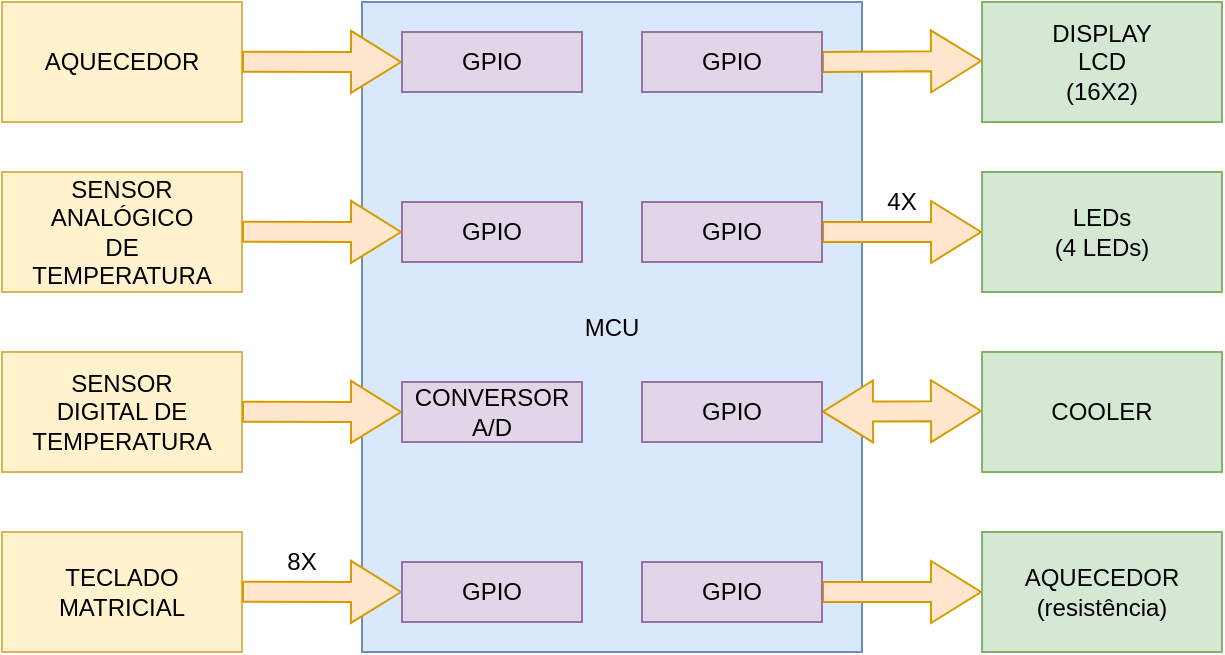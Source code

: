 <mxfile version="26.1.0">
  <diagram id="C5RBs43oDa-KdzZeNtuy" name="Page-1">
    <mxGraphModel dx="878" dy="474" grid="1" gridSize="10" guides="1" tooltips="1" connect="1" arrows="1" fold="1" page="1" pageScale="1" pageWidth="827" pageHeight="1169" math="0" shadow="0">
      <root>
        <mxCell id="WIyWlLk6GJQsqaUBKTNV-0" />
        <mxCell id="WIyWlLk6GJQsqaUBKTNV-1" parent="WIyWlLk6GJQsqaUBKTNV-0" />
        <mxCell id="MjtRGKhWRoxEsT1AYiHd-0" value="" style="rounded=0;whiteSpace=wrap;html=1;fillColor=#dae8fc;strokeColor=#6c8ebf;" vertex="1" parent="WIyWlLk6GJQsqaUBKTNV-1">
          <mxGeometry x="330" y="35" width="250" height="325" as="geometry" />
        </mxCell>
        <mxCell id="MjtRGKhWRoxEsT1AYiHd-2" value="" style="rounded=0;whiteSpace=wrap;html=1;fillColor=#fff2cc;strokeColor=#d6b656;" vertex="1" parent="WIyWlLk6GJQsqaUBKTNV-1">
          <mxGeometry x="150" y="35" width="120" height="60" as="geometry" />
        </mxCell>
        <mxCell id="MjtRGKhWRoxEsT1AYiHd-3" value="MCU" style="text;html=1;align=center;verticalAlign=middle;whiteSpace=wrap;rounded=0;" vertex="1" parent="WIyWlLk6GJQsqaUBKTNV-1">
          <mxGeometry x="425" y="182.5" width="60" height="30" as="geometry" />
        </mxCell>
        <mxCell id="MjtRGKhWRoxEsT1AYiHd-4" value="AQUECEDOR" style="text;html=1;align=center;verticalAlign=middle;whiteSpace=wrap;rounded=0;" vertex="1" parent="WIyWlLk6GJQsqaUBKTNV-1">
          <mxGeometry x="180" y="50" width="60" height="30" as="geometry" />
        </mxCell>
        <mxCell id="MjtRGKhWRoxEsT1AYiHd-5" value="" style="rounded=0;whiteSpace=wrap;html=1;fillColor=#d5e8d4;strokeColor=#82b366;" vertex="1" parent="WIyWlLk6GJQsqaUBKTNV-1">
          <mxGeometry x="640" y="210" width="120" height="60" as="geometry" />
        </mxCell>
        <mxCell id="MjtRGKhWRoxEsT1AYiHd-6" value="COOLER" style="text;html=1;align=center;verticalAlign=middle;whiteSpace=wrap;rounded=0;" vertex="1" parent="WIyWlLk6GJQsqaUBKTNV-1">
          <mxGeometry x="670" y="225" width="60" height="30" as="geometry" />
        </mxCell>
        <mxCell id="MjtRGKhWRoxEsT1AYiHd-9" value="" style="rounded=0;whiteSpace=wrap;html=1;fillColor=#fff2cc;strokeColor=#d6b656;" vertex="1" parent="WIyWlLk6GJQsqaUBKTNV-1">
          <mxGeometry x="150" y="300" width="120" height="60" as="geometry" />
        </mxCell>
        <mxCell id="MjtRGKhWRoxEsT1AYiHd-10" value="TECLADO&lt;div&gt;MATRICIAL&lt;/div&gt;" style="text;html=1;align=center;verticalAlign=middle;whiteSpace=wrap;rounded=0;" vertex="1" parent="WIyWlLk6GJQsqaUBKTNV-1">
          <mxGeometry x="180" y="315" width="60" height="30" as="geometry" />
        </mxCell>
        <mxCell id="MjtRGKhWRoxEsT1AYiHd-11" value="" style="rounded=0;whiteSpace=wrap;html=1;fillColor=#d5e8d4;strokeColor=#82b366;" vertex="1" parent="WIyWlLk6GJQsqaUBKTNV-1">
          <mxGeometry x="640" y="35" width="120" height="60" as="geometry" />
        </mxCell>
        <mxCell id="MjtRGKhWRoxEsT1AYiHd-12" value="DISPLAY LCD (16X2)" style="text;html=1;align=center;verticalAlign=middle;whiteSpace=wrap;rounded=0;" vertex="1" parent="WIyWlLk6GJQsqaUBKTNV-1">
          <mxGeometry x="670" y="50" width="60" height="30" as="geometry" />
        </mxCell>
        <mxCell id="MjtRGKhWRoxEsT1AYiHd-13" value="" style="rounded=0;whiteSpace=wrap;html=1;fillColor=#d5e8d4;strokeColor=#82b366;" vertex="1" parent="WIyWlLk6GJQsqaUBKTNV-1">
          <mxGeometry x="640" y="120" width="120" height="60" as="geometry" />
        </mxCell>
        <mxCell id="MjtRGKhWRoxEsT1AYiHd-14" value="LEDs&lt;div&gt;(4 LEDs)&lt;/div&gt;" style="text;html=1;align=center;verticalAlign=middle;whiteSpace=wrap;rounded=0;" vertex="1" parent="WIyWlLk6GJQsqaUBKTNV-1">
          <mxGeometry x="670" y="135" width="60" height="30" as="geometry" />
        </mxCell>
        <mxCell id="MjtRGKhWRoxEsT1AYiHd-19" value="" style="rounded=0;whiteSpace=wrap;html=1;fillColor=#d5e8d4;strokeColor=#82b366;" vertex="1" parent="WIyWlLk6GJQsqaUBKTNV-1">
          <mxGeometry x="640" y="300" width="120" height="60" as="geometry" />
        </mxCell>
        <mxCell id="MjtRGKhWRoxEsT1AYiHd-20" value="AQUECEDOR&lt;div&gt;(resistência)&lt;/div&gt;" style="text;html=1;align=center;verticalAlign=middle;whiteSpace=wrap;rounded=0;" vertex="1" parent="WIyWlLk6GJQsqaUBKTNV-1">
          <mxGeometry x="670" y="315" width="60" height="30" as="geometry" />
        </mxCell>
        <mxCell id="MjtRGKhWRoxEsT1AYiHd-23" value="" style="shape=flexArrow;endArrow=classic;html=1;rounded=0;fontSize=12;startSize=8;endSize=8;curved=1;exitX=1;exitY=0.5;exitDx=0;exitDy=0;fillColor=#ffe6cc;strokeColor=#d79b00;entryX=0;entryY=0.5;entryDx=0;entryDy=0;" edge="1" parent="WIyWlLk6GJQsqaUBKTNV-1" target="MjtRGKhWRoxEsT1AYiHd-30">
          <mxGeometry width="50" height="50" relative="1" as="geometry">
            <mxPoint x="270" y="64.88" as="sourcePoint" />
            <mxPoint x="330" y="64.88" as="targetPoint" />
          </mxGeometry>
        </mxCell>
        <mxCell id="MjtRGKhWRoxEsT1AYiHd-24" value="" style="shape=flexArrow;endArrow=classic;html=1;rounded=0;fontSize=12;startSize=8;endSize=8;curved=1;exitX=1;exitY=0.5;exitDx=0;exitDy=0;fillColor=#ffe6cc;strokeColor=#d79b00;entryX=0;entryY=0.5;entryDx=0;entryDy=0;" edge="1" parent="WIyWlLk6GJQsqaUBKTNV-1" target="MjtRGKhWRoxEsT1AYiHd-33">
          <mxGeometry width="50" height="50" relative="1" as="geometry">
            <mxPoint x="270" y="329.88" as="sourcePoint" />
            <mxPoint x="330" y="329.88" as="targetPoint" />
          </mxGeometry>
        </mxCell>
        <mxCell id="MjtRGKhWRoxEsT1AYiHd-25" value="" style="shape=flexArrow;endArrow=classic;html=1;rounded=0;fontSize=12;startSize=8;endSize=8;curved=1;exitX=1;exitY=0.5;exitDx=0;exitDy=0;fillColor=#ffe6cc;strokeColor=#d79b00;" edge="1" parent="WIyWlLk6GJQsqaUBKTNV-1" source="MjtRGKhWRoxEsT1AYiHd-34">
          <mxGeometry width="50" height="50" relative="1" as="geometry">
            <mxPoint x="580" y="330" as="sourcePoint" />
            <mxPoint x="640" y="330" as="targetPoint" />
          </mxGeometry>
        </mxCell>
        <mxCell id="MjtRGKhWRoxEsT1AYiHd-26" value="" style="shape=flexArrow;endArrow=classic;html=1;rounded=0;fontSize=12;startSize=8;endSize=8;curved=1;exitX=1;exitY=0.5;exitDx=0;exitDy=0;fillColor=#ffe6cc;strokeColor=#d79b00;" edge="1" parent="WIyWlLk6GJQsqaUBKTNV-1" source="MjtRGKhWRoxEsT1AYiHd-31">
          <mxGeometry width="50" height="50" relative="1" as="geometry">
            <mxPoint x="580" y="64.5" as="sourcePoint" />
            <mxPoint x="640" y="64.5" as="targetPoint" />
          </mxGeometry>
        </mxCell>
        <mxCell id="MjtRGKhWRoxEsT1AYiHd-27" value="" style="shape=flexArrow;endArrow=classic;html=1;rounded=0;fontSize=12;startSize=8;endSize=8;curved=1;exitX=1;exitY=0.5;exitDx=0;exitDy=0;fillColor=#ffe6cc;strokeColor=#d79b00;" edge="1" parent="WIyWlLk6GJQsqaUBKTNV-1" source="MjtRGKhWRoxEsT1AYiHd-32">
          <mxGeometry width="50" height="50" relative="1" as="geometry">
            <mxPoint x="580" y="150" as="sourcePoint" />
            <mxPoint x="640" y="150" as="targetPoint" />
          </mxGeometry>
        </mxCell>
        <mxCell id="MjtRGKhWRoxEsT1AYiHd-28" value="" style="shape=flexArrow;endArrow=classic;startArrow=classic;html=1;rounded=0;fontSize=12;startSize=8;endSize=8;curved=1;entryX=0;entryY=0.5;entryDx=0;entryDy=0;fillColor=#ffe6cc;strokeColor=#d79b00;" edge="1" parent="WIyWlLk6GJQsqaUBKTNV-1" source="MjtRGKhWRoxEsT1AYiHd-35">
          <mxGeometry width="100" height="100" relative="1" as="geometry">
            <mxPoint x="580" y="239.5" as="sourcePoint" />
            <mxPoint x="640" y="239.5" as="targetPoint" />
          </mxGeometry>
        </mxCell>
        <mxCell id="MjtRGKhWRoxEsT1AYiHd-29" value="" style="rounded=0;whiteSpace=wrap;html=1;" vertex="1" parent="WIyWlLk6GJQsqaUBKTNV-1">
          <mxGeometry x="350" y="50" width="60" height="30" as="geometry" />
        </mxCell>
        <mxCell id="MjtRGKhWRoxEsT1AYiHd-30" value="GPIO" style="text;html=1;align=center;verticalAlign=middle;whiteSpace=wrap;rounded=0;fillColor=#e1d5e7;strokeColor=#9673a6;" vertex="1" parent="WIyWlLk6GJQsqaUBKTNV-1">
          <mxGeometry x="350" y="50" width="90" height="30" as="geometry" />
        </mxCell>
        <mxCell id="MjtRGKhWRoxEsT1AYiHd-31" value="GPIO" style="text;html=1;align=center;verticalAlign=middle;whiteSpace=wrap;rounded=0;fillColor=#e1d5e7;strokeColor=#9673a6;" vertex="1" parent="WIyWlLk6GJQsqaUBKTNV-1">
          <mxGeometry x="470" y="50" width="90" height="30" as="geometry" />
        </mxCell>
        <mxCell id="MjtRGKhWRoxEsT1AYiHd-32" value="GPIO" style="text;html=1;align=center;verticalAlign=middle;whiteSpace=wrap;rounded=0;fillColor=#e1d5e7;strokeColor=#9673a6;" vertex="1" parent="WIyWlLk6GJQsqaUBKTNV-1">
          <mxGeometry x="470" y="135" width="90" height="30" as="geometry" />
        </mxCell>
        <mxCell id="MjtRGKhWRoxEsT1AYiHd-33" value="GPIO" style="text;html=1;align=center;verticalAlign=middle;whiteSpace=wrap;rounded=0;fillColor=#e1d5e7;strokeColor=#9673a6;" vertex="1" parent="WIyWlLk6GJQsqaUBKTNV-1">
          <mxGeometry x="350" y="315" width="90" height="30" as="geometry" />
        </mxCell>
        <mxCell id="MjtRGKhWRoxEsT1AYiHd-34" value="GPIO" style="text;html=1;align=center;verticalAlign=middle;whiteSpace=wrap;rounded=0;fillColor=#e1d5e7;strokeColor=#9673a6;" vertex="1" parent="WIyWlLk6GJQsqaUBKTNV-1">
          <mxGeometry x="470" y="315" width="90" height="30" as="geometry" />
        </mxCell>
        <mxCell id="MjtRGKhWRoxEsT1AYiHd-35" value="GPIO" style="text;html=1;align=center;verticalAlign=middle;whiteSpace=wrap;rounded=0;fillColor=#e1d5e7;strokeColor=#9673a6;" vertex="1" parent="WIyWlLk6GJQsqaUBKTNV-1">
          <mxGeometry x="470" y="225" width="90" height="30" as="geometry" />
        </mxCell>
        <mxCell id="MjtRGKhWRoxEsT1AYiHd-38" value="" style="rounded=0;whiteSpace=wrap;html=1;fillColor=#fff2cc;strokeColor=#d6b656;" vertex="1" parent="WIyWlLk6GJQsqaUBKTNV-1">
          <mxGeometry x="150" y="120" width="120" height="60" as="geometry" />
        </mxCell>
        <mxCell id="MjtRGKhWRoxEsT1AYiHd-39" value="SENSOR ANALÓGICO DE TEMPERATURA" style="text;html=1;align=center;verticalAlign=middle;whiteSpace=wrap;rounded=0;" vertex="1" parent="WIyWlLk6GJQsqaUBKTNV-1">
          <mxGeometry x="180" y="135" width="60" height="30" as="geometry" />
        </mxCell>
        <mxCell id="MjtRGKhWRoxEsT1AYiHd-40" value="" style="shape=flexArrow;endArrow=classic;html=1;rounded=0;fontSize=12;startSize=8;endSize=8;curved=1;exitX=1;exitY=0.5;exitDx=0;exitDy=0;fillColor=#ffe6cc;strokeColor=#d79b00;entryX=0;entryY=0.5;entryDx=0;entryDy=0;" edge="1" parent="WIyWlLk6GJQsqaUBKTNV-1" target="MjtRGKhWRoxEsT1AYiHd-41">
          <mxGeometry width="50" height="50" relative="1" as="geometry">
            <mxPoint x="270" y="149.88" as="sourcePoint" />
            <mxPoint x="330" y="149.88" as="targetPoint" />
          </mxGeometry>
        </mxCell>
        <mxCell id="MjtRGKhWRoxEsT1AYiHd-41" value="GPIO" style="text;html=1;align=center;verticalAlign=middle;whiteSpace=wrap;rounded=0;fillColor=#e1d5e7;strokeColor=#9673a6;" vertex="1" parent="WIyWlLk6GJQsqaUBKTNV-1">
          <mxGeometry x="350" y="135" width="90" height="30" as="geometry" />
        </mxCell>
        <mxCell id="MjtRGKhWRoxEsT1AYiHd-42" value="" style="rounded=0;whiteSpace=wrap;html=1;fillColor=#fff2cc;strokeColor=#d6b656;" vertex="1" parent="WIyWlLk6GJQsqaUBKTNV-1">
          <mxGeometry x="150" y="210" width="120" height="60" as="geometry" />
        </mxCell>
        <mxCell id="MjtRGKhWRoxEsT1AYiHd-43" value="SENSOR DIGITAL DE TEMPERATURA" style="text;html=1;align=center;verticalAlign=middle;whiteSpace=wrap;rounded=0;" vertex="1" parent="WIyWlLk6GJQsqaUBKTNV-1">
          <mxGeometry x="180" y="225" width="60" height="30" as="geometry" />
        </mxCell>
        <mxCell id="MjtRGKhWRoxEsT1AYiHd-44" value="" style="shape=flexArrow;endArrow=classic;html=1;rounded=0;fontSize=12;startSize=8;endSize=8;curved=1;exitX=1;exitY=0.5;exitDx=0;exitDy=0;fillColor=#ffe6cc;strokeColor=#d79b00;entryX=0;entryY=0.5;entryDx=0;entryDy=0;" edge="1" parent="WIyWlLk6GJQsqaUBKTNV-1" target="MjtRGKhWRoxEsT1AYiHd-45">
          <mxGeometry width="50" height="50" relative="1" as="geometry">
            <mxPoint x="270" y="239.88" as="sourcePoint" />
            <mxPoint x="330" y="239.88" as="targetPoint" />
          </mxGeometry>
        </mxCell>
        <mxCell id="MjtRGKhWRoxEsT1AYiHd-45" value="CONVERSOR A/D" style="text;html=1;align=center;verticalAlign=middle;whiteSpace=wrap;rounded=0;fillColor=#e1d5e7;strokeColor=#9673a6;" vertex="1" parent="WIyWlLk6GJQsqaUBKTNV-1">
          <mxGeometry x="350" y="225" width="90" height="30" as="geometry" />
        </mxCell>
        <mxCell id="MjtRGKhWRoxEsT1AYiHd-46" value="4X" style="text;html=1;align=center;verticalAlign=middle;whiteSpace=wrap;rounded=0;" vertex="1" parent="WIyWlLk6GJQsqaUBKTNV-1">
          <mxGeometry x="570" y="120" width="60" height="30" as="geometry" />
        </mxCell>
        <mxCell id="MjtRGKhWRoxEsT1AYiHd-49" value="8X" style="text;html=1;align=center;verticalAlign=middle;whiteSpace=wrap;rounded=0;" vertex="1" parent="WIyWlLk6GJQsqaUBKTNV-1">
          <mxGeometry x="270" y="300" width="60" height="30" as="geometry" />
        </mxCell>
      </root>
    </mxGraphModel>
  </diagram>
</mxfile>
